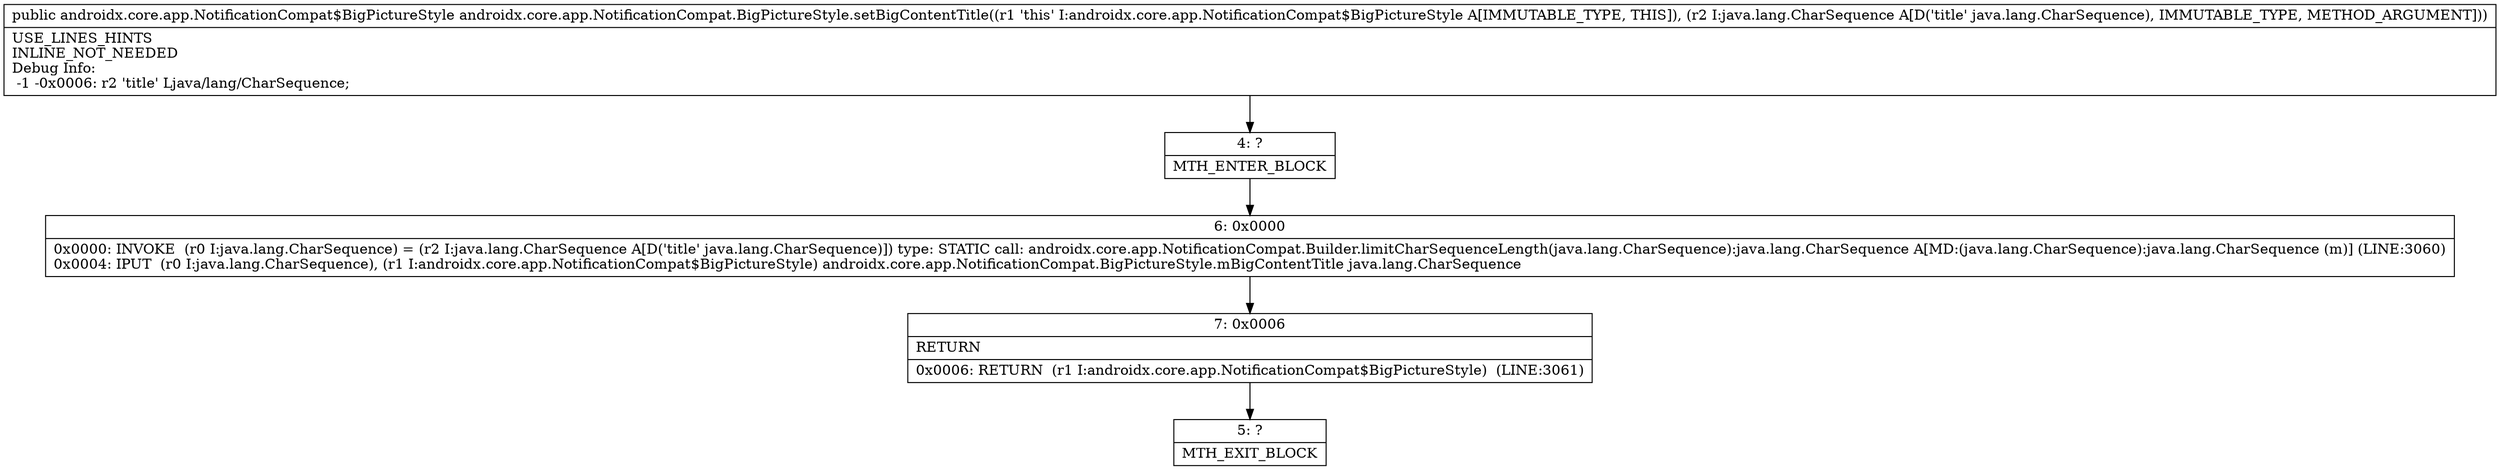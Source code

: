 digraph "CFG forandroidx.core.app.NotificationCompat.BigPictureStyle.setBigContentTitle(Ljava\/lang\/CharSequence;)Landroidx\/core\/app\/NotificationCompat$BigPictureStyle;" {
Node_4 [shape=record,label="{4\:\ ?|MTH_ENTER_BLOCK\l}"];
Node_6 [shape=record,label="{6\:\ 0x0000|0x0000: INVOKE  (r0 I:java.lang.CharSequence) = (r2 I:java.lang.CharSequence A[D('title' java.lang.CharSequence)]) type: STATIC call: androidx.core.app.NotificationCompat.Builder.limitCharSequenceLength(java.lang.CharSequence):java.lang.CharSequence A[MD:(java.lang.CharSequence):java.lang.CharSequence (m)] (LINE:3060)\l0x0004: IPUT  (r0 I:java.lang.CharSequence), (r1 I:androidx.core.app.NotificationCompat$BigPictureStyle) androidx.core.app.NotificationCompat.BigPictureStyle.mBigContentTitle java.lang.CharSequence \l}"];
Node_7 [shape=record,label="{7\:\ 0x0006|RETURN\l|0x0006: RETURN  (r1 I:androidx.core.app.NotificationCompat$BigPictureStyle)  (LINE:3061)\l}"];
Node_5 [shape=record,label="{5\:\ ?|MTH_EXIT_BLOCK\l}"];
MethodNode[shape=record,label="{public androidx.core.app.NotificationCompat$BigPictureStyle androidx.core.app.NotificationCompat.BigPictureStyle.setBigContentTitle((r1 'this' I:androidx.core.app.NotificationCompat$BigPictureStyle A[IMMUTABLE_TYPE, THIS]), (r2 I:java.lang.CharSequence A[D('title' java.lang.CharSequence), IMMUTABLE_TYPE, METHOD_ARGUMENT]))  | USE_LINES_HINTS\lINLINE_NOT_NEEDED\lDebug Info:\l  \-1 \-0x0006: r2 'title' Ljava\/lang\/CharSequence;\l}"];
MethodNode -> Node_4;Node_4 -> Node_6;
Node_6 -> Node_7;
Node_7 -> Node_5;
}

